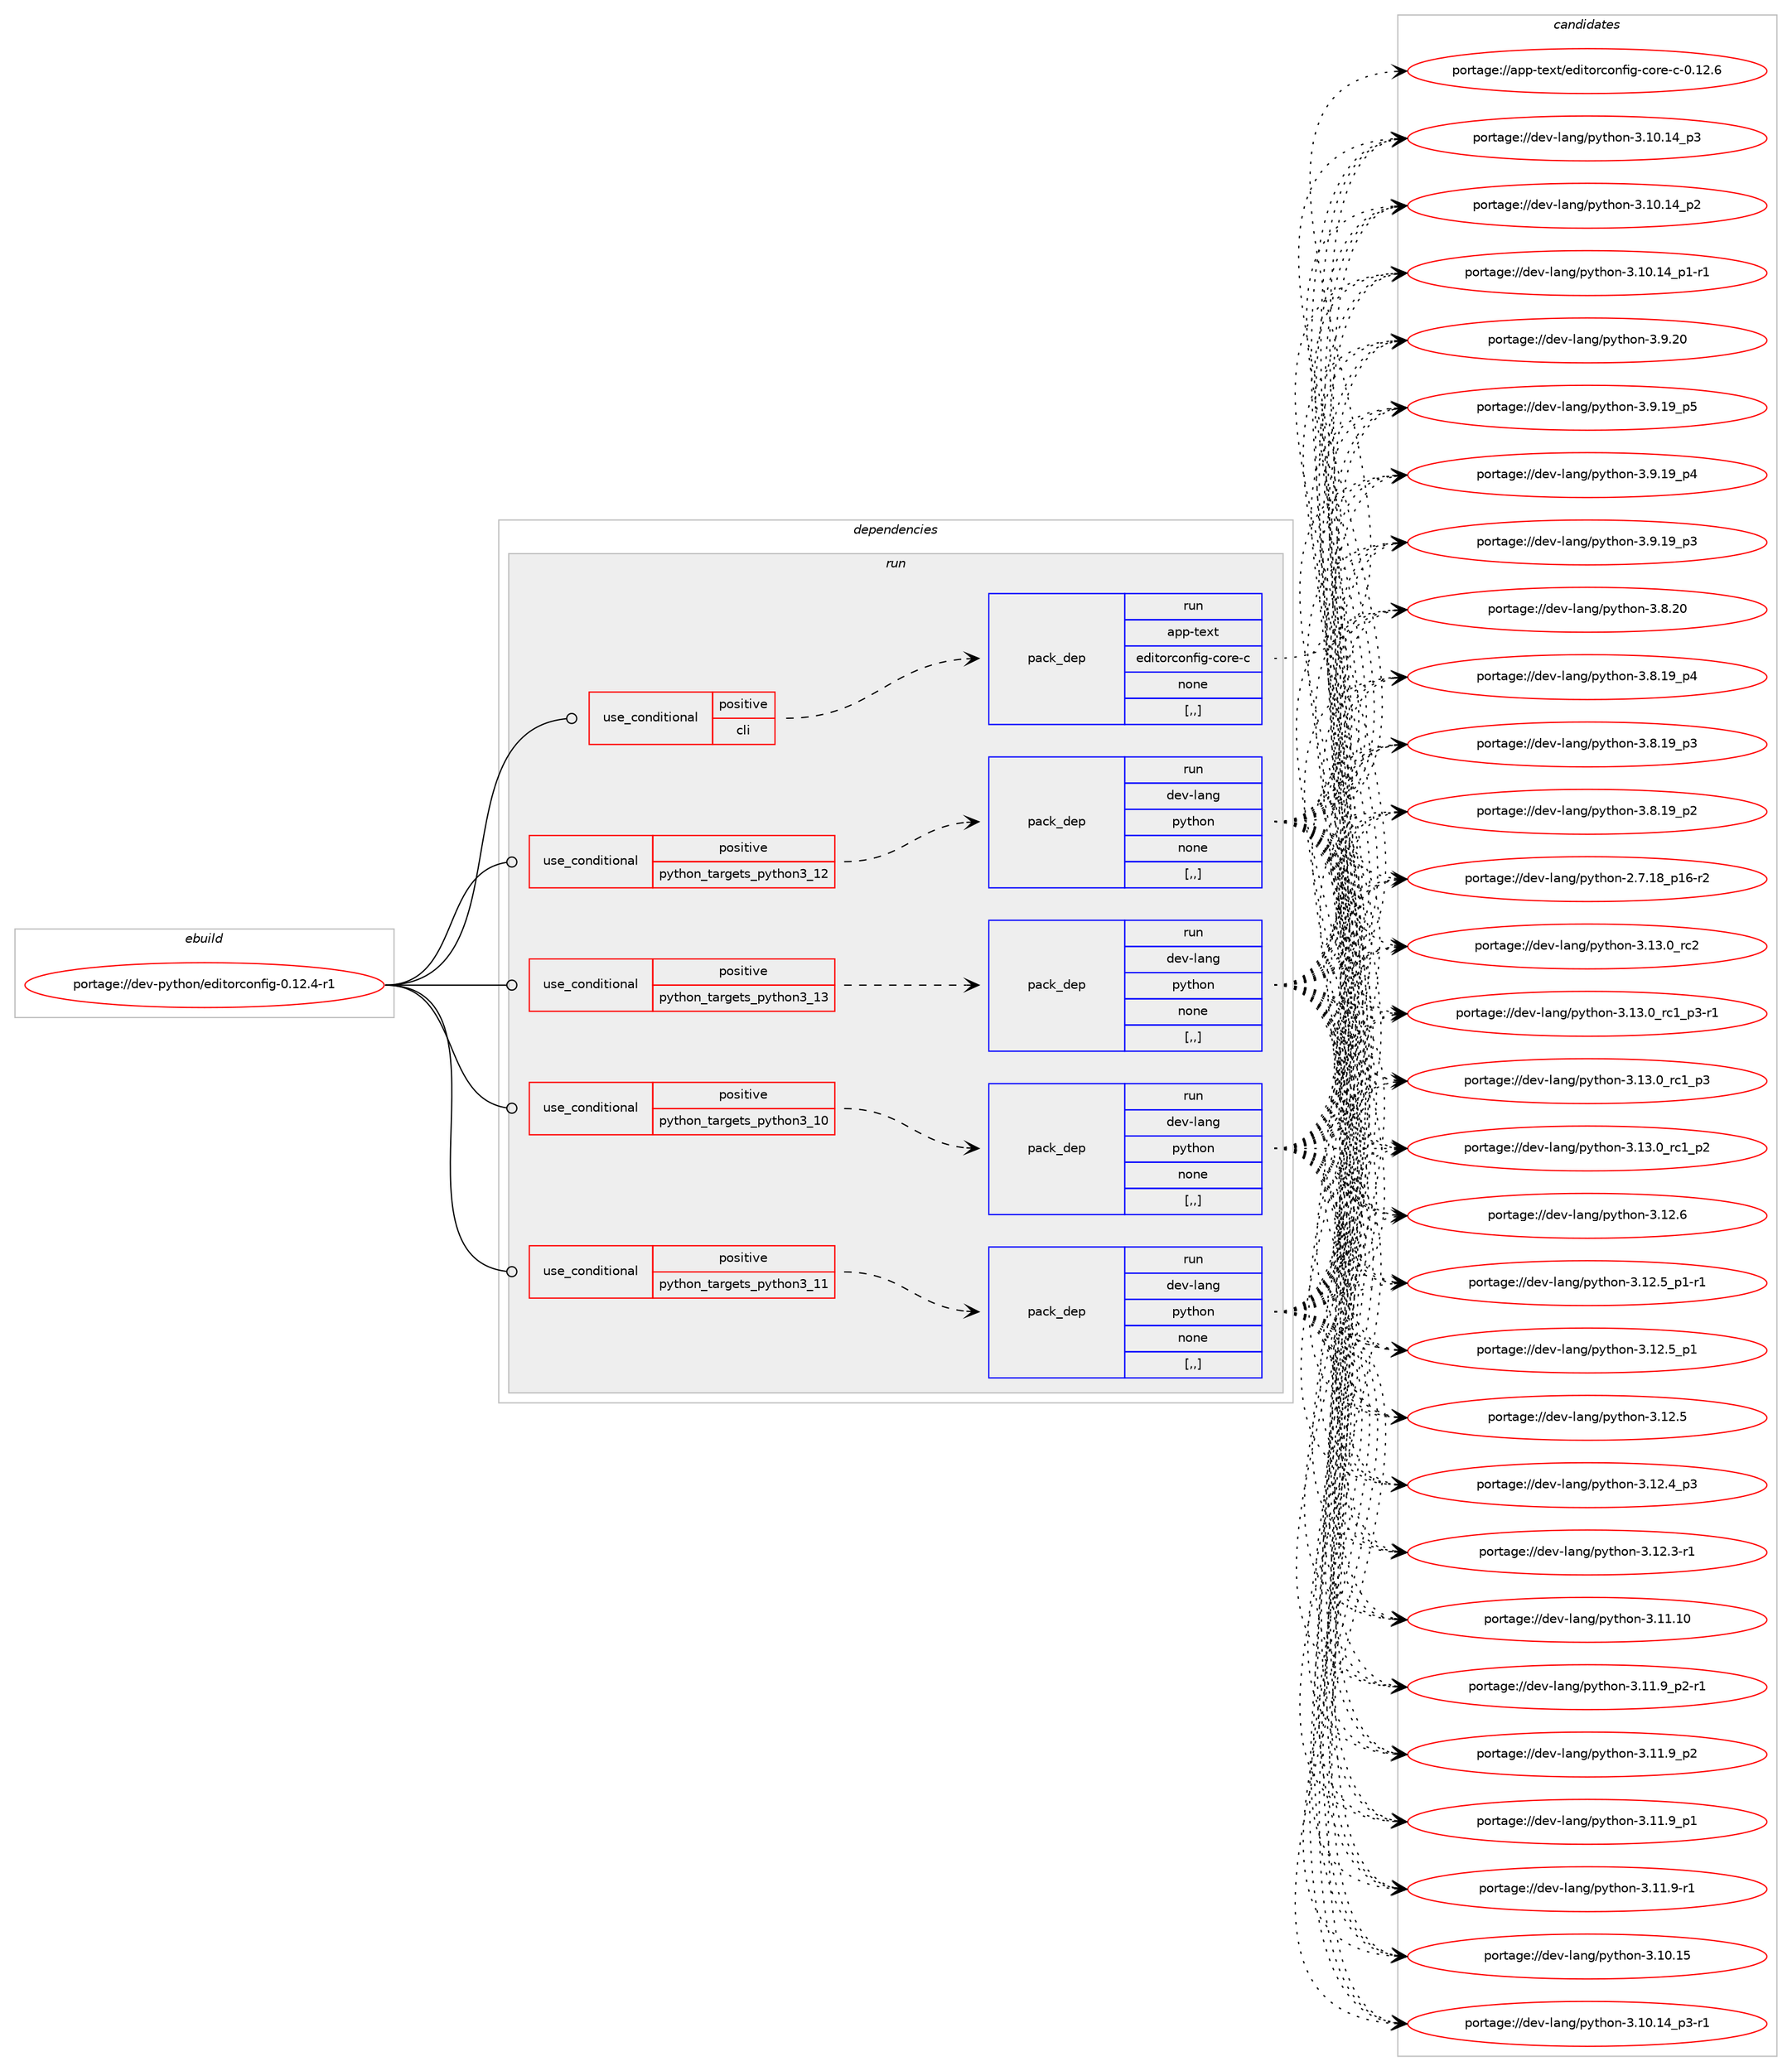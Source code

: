 digraph prolog {

# *************
# Graph options
# *************

newrank=true;
concentrate=true;
compound=true;
graph [rankdir=LR,fontname=Helvetica,fontsize=10,ranksep=1.5];#, ranksep=2.5, nodesep=0.2];
edge  [arrowhead=vee];
node  [fontname=Helvetica,fontsize=10];

# **********
# The ebuild
# **********

subgraph cluster_leftcol {
color=gray;
label=<<i>ebuild</i>>;
id [label="portage://dev-python/editorconfig-0.12.4-r1", color=red, width=4, href="../dev-python/editorconfig-0.12.4-r1.svg"];
}

# ****************
# The dependencies
# ****************

subgraph cluster_midcol {
color=gray;
label=<<i>dependencies</i>>;
subgraph cluster_compile {
fillcolor="#eeeeee";
style=filled;
label=<<i>compile</i>>;
}
subgraph cluster_compileandrun {
fillcolor="#eeeeee";
style=filled;
label=<<i>compile and run</i>>;
}
subgraph cluster_run {
fillcolor="#eeeeee";
style=filled;
label=<<i>run</i>>;
subgraph cond162852 {
dependency640101 [label=<<TABLE BORDER="0" CELLBORDER="1" CELLSPACING="0" CELLPADDING="4"><TR><TD ROWSPAN="3" CELLPADDING="10">use_conditional</TD></TR><TR><TD>positive</TD></TR><TR><TD>cli</TD></TR></TABLE>>, shape=none, color=red];
subgraph pack472431 {
dependency640102 [label=<<TABLE BORDER="0" CELLBORDER="1" CELLSPACING="0" CELLPADDING="4" WIDTH="220"><TR><TD ROWSPAN="6" CELLPADDING="30">pack_dep</TD></TR><TR><TD WIDTH="110">run</TD></TR><TR><TD>app-text</TD></TR><TR><TD>editorconfig-core-c</TD></TR><TR><TD>none</TD></TR><TR><TD>[,,]</TD></TR></TABLE>>, shape=none, color=blue];
}
dependency640101:e -> dependency640102:w [weight=20,style="dashed",arrowhead="vee"];
}
id:e -> dependency640101:w [weight=20,style="solid",arrowhead="odot"];
subgraph cond162853 {
dependency640103 [label=<<TABLE BORDER="0" CELLBORDER="1" CELLSPACING="0" CELLPADDING="4"><TR><TD ROWSPAN="3" CELLPADDING="10">use_conditional</TD></TR><TR><TD>positive</TD></TR><TR><TD>python_targets_python3_10</TD></TR></TABLE>>, shape=none, color=red];
subgraph pack472432 {
dependency640104 [label=<<TABLE BORDER="0" CELLBORDER="1" CELLSPACING="0" CELLPADDING="4" WIDTH="220"><TR><TD ROWSPAN="6" CELLPADDING="30">pack_dep</TD></TR><TR><TD WIDTH="110">run</TD></TR><TR><TD>dev-lang</TD></TR><TR><TD>python</TD></TR><TR><TD>none</TD></TR><TR><TD>[,,]</TD></TR></TABLE>>, shape=none, color=blue];
}
dependency640103:e -> dependency640104:w [weight=20,style="dashed",arrowhead="vee"];
}
id:e -> dependency640103:w [weight=20,style="solid",arrowhead="odot"];
subgraph cond162854 {
dependency640105 [label=<<TABLE BORDER="0" CELLBORDER="1" CELLSPACING="0" CELLPADDING="4"><TR><TD ROWSPAN="3" CELLPADDING="10">use_conditional</TD></TR><TR><TD>positive</TD></TR><TR><TD>python_targets_python3_11</TD></TR></TABLE>>, shape=none, color=red];
subgraph pack472433 {
dependency640106 [label=<<TABLE BORDER="0" CELLBORDER="1" CELLSPACING="0" CELLPADDING="4" WIDTH="220"><TR><TD ROWSPAN="6" CELLPADDING="30">pack_dep</TD></TR><TR><TD WIDTH="110">run</TD></TR><TR><TD>dev-lang</TD></TR><TR><TD>python</TD></TR><TR><TD>none</TD></TR><TR><TD>[,,]</TD></TR></TABLE>>, shape=none, color=blue];
}
dependency640105:e -> dependency640106:w [weight=20,style="dashed",arrowhead="vee"];
}
id:e -> dependency640105:w [weight=20,style="solid",arrowhead="odot"];
subgraph cond162855 {
dependency640107 [label=<<TABLE BORDER="0" CELLBORDER="1" CELLSPACING="0" CELLPADDING="4"><TR><TD ROWSPAN="3" CELLPADDING="10">use_conditional</TD></TR><TR><TD>positive</TD></TR><TR><TD>python_targets_python3_12</TD></TR></TABLE>>, shape=none, color=red];
subgraph pack472434 {
dependency640108 [label=<<TABLE BORDER="0" CELLBORDER="1" CELLSPACING="0" CELLPADDING="4" WIDTH="220"><TR><TD ROWSPAN="6" CELLPADDING="30">pack_dep</TD></TR><TR><TD WIDTH="110">run</TD></TR><TR><TD>dev-lang</TD></TR><TR><TD>python</TD></TR><TR><TD>none</TD></TR><TR><TD>[,,]</TD></TR></TABLE>>, shape=none, color=blue];
}
dependency640107:e -> dependency640108:w [weight=20,style="dashed",arrowhead="vee"];
}
id:e -> dependency640107:w [weight=20,style="solid",arrowhead="odot"];
subgraph cond162856 {
dependency640109 [label=<<TABLE BORDER="0" CELLBORDER="1" CELLSPACING="0" CELLPADDING="4"><TR><TD ROWSPAN="3" CELLPADDING="10">use_conditional</TD></TR><TR><TD>positive</TD></TR><TR><TD>python_targets_python3_13</TD></TR></TABLE>>, shape=none, color=red];
subgraph pack472435 {
dependency640110 [label=<<TABLE BORDER="0" CELLBORDER="1" CELLSPACING="0" CELLPADDING="4" WIDTH="220"><TR><TD ROWSPAN="6" CELLPADDING="30">pack_dep</TD></TR><TR><TD WIDTH="110">run</TD></TR><TR><TD>dev-lang</TD></TR><TR><TD>python</TD></TR><TR><TD>none</TD></TR><TR><TD>[,,]</TD></TR></TABLE>>, shape=none, color=blue];
}
dependency640109:e -> dependency640110:w [weight=20,style="dashed",arrowhead="vee"];
}
id:e -> dependency640109:w [weight=20,style="solid",arrowhead="odot"];
}
}

# **************
# The candidates
# **************

subgraph cluster_choices {
rank=same;
color=gray;
label=<<i>candidates</i>>;

subgraph choice472431 {
color=black;
nodesep=1;
choice971121124511610112011647101100105116111114991111101021051034599111114101459945484649504654 [label="portage://app-text/editorconfig-core-c-0.12.6", color=red, width=4,href="../app-text/editorconfig-core-c-0.12.6.svg"];
dependency640102:e -> choice971121124511610112011647101100105116111114991111101021051034599111114101459945484649504654:w [style=dotted,weight="100"];
}
subgraph choice472432 {
color=black;
nodesep=1;
choice10010111845108971101034711212111610411111045514649514648951149950 [label="portage://dev-lang/python-3.13.0_rc2", color=red, width=4,href="../dev-lang/python-3.13.0_rc2.svg"];
choice1001011184510897110103471121211161041111104551464951464895114994995112514511449 [label="portage://dev-lang/python-3.13.0_rc1_p3-r1", color=red, width=4,href="../dev-lang/python-3.13.0_rc1_p3-r1.svg"];
choice100101118451089711010347112121116104111110455146495146489511499499511251 [label="portage://dev-lang/python-3.13.0_rc1_p3", color=red, width=4,href="../dev-lang/python-3.13.0_rc1_p3.svg"];
choice100101118451089711010347112121116104111110455146495146489511499499511250 [label="portage://dev-lang/python-3.13.0_rc1_p2", color=red, width=4,href="../dev-lang/python-3.13.0_rc1_p2.svg"];
choice10010111845108971101034711212111610411111045514649504654 [label="portage://dev-lang/python-3.12.6", color=red, width=4,href="../dev-lang/python-3.12.6.svg"];
choice1001011184510897110103471121211161041111104551464950465395112494511449 [label="portage://dev-lang/python-3.12.5_p1-r1", color=red, width=4,href="../dev-lang/python-3.12.5_p1-r1.svg"];
choice100101118451089711010347112121116104111110455146495046539511249 [label="portage://dev-lang/python-3.12.5_p1", color=red, width=4,href="../dev-lang/python-3.12.5_p1.svg"];
choice10010111845108971101034711212111610411111045514649504653 [label="portage://dev-lang/python-3.12.5", color=red, width=4,href="../dev-lang/python-3.12.5.svg"];
choice100101118451089711010347112121116104111110455146495046529511251 [label="portage://dev-lang/python-3.12.4_p3", color=red, width=4,href="../dev-lang/python-3.12.4_p3.svg"];
choice100101118451089711010347112121116104111110455146495046514511449 [label="portage://dev-lang/python-3.12.3-r1", color=red, width=4,href="../dev-lang/python-3.12.3-r1.svg"];
choice1001011184510897110103471121211161041111104551464949464948 [label="portage://dev-lang/python-3.11.10", color=red, width=4,href="../dev-lang/python-3.11.10.svg"];
choice1001011184510897110103471121211161041111104551464949465795112504511449 [label="portage://dev-lang/python-3.11.9_p2-r1", color=red, width=4,href="../dev-lang/python-3.11.9_p2-r1.svg"];
choice100101118451089711010347112121116104111110455146494946579511250 [label="portage://dev-lang/python-3.11.9_p2", color=red, width=4,href="../dev-lang/python-3.11.9_p2.svg"];
choice100101118451089711010347112121116104111110455146494946579511249 [label="portage://dev-lang/python-3.11.9_p1", color=red, width=4,href="../dev-lang/python-3.11.9_p1.svg"];
choice100101118451089711010347112121116104111110455146494946574511449 [label="portage://dev-lang/python-3.11.9-r1", color=red, width=4,href="../dev-lang/python-3.11.9-r1.svg"];
choice1001011184510897110103471121211161041111104551464948464953 [label="portage://dev-lang/python-3.10.15", color=red, width=4,href="../dev-lang/python-3.10.15.svg"];
choice100101118451089711010347112121116104111110455146494846495295112514511449 [label="portage://dev-lang/python-3.10.14_p3-r1", color=red, width=4,href="../dev-lang/python-3.10.14_p3-r1.svg"];
choice10010111845108971101034711212111610411111045514649484649529511251 [label="portage://dev-lang/python-3.10.14_p3", color=red, width=4,href="../dev-lang/python-3.10.14_p3.svg"];
choice10010111845108971101034711212111610411111045514649484649529511250 [label="portage://dev-lang/python-3.10.14_p2", color=red, width=4,href="../dev-lang/python-3.10.14_p2.svg"];
choice100101118451089711010347112121116104111110455146494846495295112494511449 [label="portage://dev-lang/python-3.10.14_p1-r1", color=red, width=4,href="../dev-lang/python-3.10.14_p1-r1.svg"];
choice10010111845108971101034711212111610411111045514657465048 [label="portage://dev-lang/python-3.9.20", color=red, width=4,href="../dev-lang/python-3.9.20.svg"];
choice100101118451089711010347112121116104111110455146574649579511253 [label="portage://dev-lang/python-3.9.19_p5", color=red, width=4,href="../dev-lang/python-3.9.19_p5.svg"];
choice100101118451089711010347112121116104111110455146574649579511252 [label="portage://dev-lang/python-3.9.19_p4", color=red, width=4,href="../dev-lang/python-3.9.19_p4.svg"];
choice100101118451089711010347112121116104111110455146574649579511251 [label="portage://dev-lang/python-3.9.19_p3", color=red, width=4,href="../dev-lang/python-3.9.19_p3.svg"];
choice10010111845108971101034711212111610411111045514656465048 [label="portage://dev-lang/python-3.8.20", color=red, width=4,href="../dev-lang/python-3.8.20.svg"];
choice100101118451089711010347112121116104111110455146564649579511252 [label="portage://dev-lang/python-3.8.19_p4", color=red, width=4,href="../dev-lang/python-3.8.19_p4.svg"];
choice100101118451089711010347112121116104111110455146564649579511251 [label="portage://dev-lang/python-3.8.19_p3", color=red, width=4,href="../dev-lang/python-3.8.19_p3.svg"];
choice100101118451089711010347112121116104111110455146564649579511250 [label="portage://dev-lang/python-3.8.19_p2", color=red, width=4,href="../dev-lang/python-3.8.19_p2.svg"];
choice100101118451089711010347112121116104111110455046554649569511249544511450 [label="portage://dev-lang/python-2.7.18_p16-r2", color=red, width=4,href="../dev-lang/python-2.7.18_p16-r2.svg"];
dependency640104:e -> choice10010111845108971101034711212111610411111045514649514648951149950:w [style=dotted,weight="100"];
dependency640104:e -> choice1001011184510897110103471121211161041111104551464951464895114994995112514511449:w [style=dotted,weight="100"];
dependency640104:e -> choice100101118451089711010347112121116104111110455146495146489511499499511251:w [style=dotted,weight="100"];
dependency640104:e -> choice100101118451089711010347112121116104111110455146495146489511499499511250:w [style=dotted,weight="100"];
dependency640104:e -> choice10010111845108971101034711212111610411111045514649504654:w [style=dotted,weight="100"];
dependency640104:e -> choice1001011184510897110103471121211161041111104551464950465395112494511449:w [style=dotted,weight="100"];
dependency640104:e -> choice100101118451089711010347112121116104111110455146495046539511249:w [style=dotted,weight="100"];
dependency640104:e -> choice10010111845108971101034711212111610411111045514649504653:w [style=dotted,weight="100"];
dependency640104:e -> choice100101118451089711010347112121116104111110455146495046529511251:w [style=dotted,weight="100"];
dependency640104:e -> choice100101118451089711010347112121116104111110455146495046514511449:w [style=dotted,weight="100"];
dependency640104:e -> choice1001011184510897110103471121211161041111104551464949464948:w [style=dotted,weight="100"];
dependency640104:e -> choice1001011184510897110103471121211161041111104551464949465795112504511449:w [style=dotted,weight="100"];
dependency640104:e -> choice100101118451089711010347112121116104111110455146494946579511250:w [style=dotted,weight="100"];
dependency640104:e -> choice100101118451089711010347112121116104111110455146494946579511249:w [style=dotted,weight="100"];
dependency640104:e -> choice100101118451089711010347112121116104111110455146494946574511449:w [style=dotted,weight="100"];
dependency640104:e -> choice1001011184510897110103471121211161041111104551464948464953:w [style=dotted,weight="100"];
dependency640104:e -> choice100101118451089711010347112121116104111110455146494846495295112514511449:w [style=dotted,weight="100"];
dependency640104:e -> choice10010111845108971101034711212111610411111045514649484649529511251:w [style=dotted,weight="100"];
dependency640104:e -> choice10010111845108971101034711212111610411111045514649484649529511250:w [style=dotted,weight="100"];
dependency640104:e -> choice100101118451089711010347112121116104111110455146494846495295112494511449:w [style=dotted,weight="100"];
dependency640104:e -> choice10010111845108971101034711212111610411111045514657465048:w [style=dotted,weight="100"];
dependency640104:e -> choice100101118451089711010347112121116104111110455146574649579511253:w [style=dotted,weight="100"];
dependency640104:e -> choice100101118451089711010347112121116104111110455146574649579511252:w [style=dotted,weight="100"];
dependency640104:e -> choice100101118451089711010347112121116104111110455146574649579511251:w [style=dotted,weight="100"];
dependency640104:e -> choice10010111845108971101034711212111610411111045514656465048:w [style=dotted,weight="100"];
dependency640104:e -> choice100101118451089711010347112121116104111110455146564649579511252:w [style=dotted,weight="100"];
dependency640104:e -> choice100101118451089711010347112121116104111110455146564649579511251:w [style=dotted,weight="100"];
dependency640104:e -> choice100101118451089711010347112121116104111110455146564649579511250:w [style=dotted,weight="100"];
dependency640104:e -> choice100101118451089711010347112121116104111110455046554649569511249544511450:w [style=dotted,weight="100"];
}
subgraph choice472433 {
color=black;
nodesep=1;
choice10010111845108971101034711212111610411111045514649514648951149950 [label="portage://dev-lang/python-3.13.0_rc2", color=red, width=4,href="../dev-lang/python-3.13.0_rc2.svg"];
choice1001011184510897110103471121211161041111104551464951464895114994995112514511449 [label="portage://dev-lang/python-3.13.0_rc1_p3-r1", color=red, width=4,href="../dev-lang/python-3.13.0_rc1_p3-r1.svg"];
choice100101118451089711010347112121116104111110455146495146489511499499511251 [label="portage://dev-lang/python-3.13.0_rc1_p3", color=red, width=4,href="../dev-lang/python-3.13.0_rc1_p3.svg"];
choice100101118451089711010347112121116104111110455146495146489511499499511250 [label="portage://dev-lang/python-3.13.0_rc1_p2", color=red, width=4,href="../dev-lang/python-3.13.0_rc1_p2.svg"];
choice10010111845108971101034711212111610411111045514649504654 [label="portage://dev-lang/python-3.12.6", color=red, width=4,href="../dev-lang/python-3.12.6.svg"];
choice1001011184510897110103471121211161041111104551464950465395112494511449 [label="portage://dev-lang/python-3.12.5_p1-r1", color=red, width=4,href="../dev-lang/python-3.12.5_p1-r1.svg"];
choice100101118451089711010347112121116104111110455146495046539511249 [label="portage://dev-lang/python-3.12.5_p1", color=red, width=4,href="../dev-lang/python-3.12.5_p1.svg"];
choice10010111845108971101034711212111610411111045514649504653 [label="portage://dev-lang/python-3.12.5", color=red, width=4,href="../dev-lang/python-3.12.5.svg"];
choice100101118451089711010347112121116104111110455146495046529511251 [label="portage://dev-lang/python-3.12.4_p3", color=red, width=4,href="../dev-lang/python-3.12.4_p3.svg"];
choice100101118451089711010347112121116104111110455146495046514511449 [label="portage://dev-lang/python-3.12.3-r1", color=red, width=4,href="../dev-lang/python-3.12.3-r1.svg"];
choice1001011184510897110103471121211161041111104551464949464948 [label="portage://dev-lang/python-3.11.10", color=red, width=4,href="../dev-lang/python-3.11.10.svg"];
choice1001011184510897110103471121211161041111104551464949465795112504511449 [label="portage://dev-lang/python-3.11.9_p2-r1", color=red, width=4,href="../dev-lang/python-3.11.9_p2-r1.svg"];
choice100101118451089711010347112121116104111110455146494946579511250 [label="portage://dev-lang/python-3.11.9_p2", color=red, width=4,href="../dev-lang/python-3.11.9_p2.svg"];
choice100101118451089711010347112121116104111110455146494946579511249 [label="portage://dev-lang/python-3.11.9_p1", color=red, width=4,href="../dev-lang/python-3.11.9_p1.svg"];
choice100101118451089711010347112121116104111110455146494946574511449 [label="portage://dev-lang/python-3.11.9-r1", color=red, width=4,href="../dev-lang/python-3.11.9-r1.svg"];
choice1001011184510897110103471121211161041111104551464948464953 [label="portage://dev-lang/python-3.10.15", color=red, width=4,href="../dev-lang/python-3.10.15.svg"];
choice100101118451089711010347112121116104111110455146494846495295112514511449 [label="portage://dev-lang/python-3.10.14_p3-r1", color=red, width=4,href="../dev-lang/python-3.10.14_p3-r1.svg"];
choice10010111845108971101034711212111610411111045514649484649529511251 [label="portage://dev-lang/python-3.10.14_p3", color=red, width=4,href="../dev-lang/python-3.10.14_p3.svg"];
choice10010111845108971101034711212111610411111045514649484649529511250 [label="portage://dev-lang/python-3.10.14_p2", color=red, width=4,href="../dev-lang/python-3.10.14_p2.svg"];
choice100101118451089711010347112121116104111110455146494846495295112494511449 [label="portage://dev-lang/python-3.10.14_p1-r1", color=red, width=4,href="../dev-lang/python-3.10.14_p1-r1.svg"];
choice10010111845108971101034711212111610411111045514657465048 [label="portage://dev-lang/python-3.9.20", color=red, width=4,href="../dev-lang/python-3.9.20.svg"];
choice100101118451089711010347112121116104111110455146574649579511253 [label="portage://dev-lang/python-3.9.19_p5", color=red, width=4,href="../dev-lang/python-3.9.19_p5.svg"];
choice100101118451089711010347112121116104111110455146574649579511252 [label="portage://dev-lang/python-3.9.19_p4", color=red, width=4,href="../dev-lang/python-3.9.19_p4.svg"];
choice100101118451089711010347112121116104111110455146574649579511251 [label="portage://dev-lang/python-3.9.19_p3", color=red, width=4,href="../dev-lang/python-3.9.19_p3.svg"];
choice10010111845108971101034711212111610411111045514656465048 [label="portage://dev-lang/python-3.8.20", color=red, width=4,href="../dev-lang/python-3.8.20.svg"];
choice100101118451089711010347112121116104111110455146564649579511252 [label="portage://dev-lang/python-3.8.19_p4", color=red, width=4,href="../dev-lang/python-3.8.19_p4.svg"];
choice100101118451089711010347112121116104111110455146564649579511251 [label="portage://dev-lang/python-3.8.19_p3", color=red, width=4,href="../dev-lang/python-3.8.19_p3.svg"];
choice100101118451089711010347112121116104111110455146564649579511250 [label="portage://dev-lang/python-3.8.19_p2", color=red, width=4,href="../dev-lang/python-3.8.19_p2.svg"];
choice100101118451089711010347112121116104111110455046554649569511249544511450 [label="portage://dev-lang/python-2.7.18_p16-r2", color=red, width=4,href="../dev-lang/python-2.7.18_p16-r2.svg"];
dependency640106:e -> choice10010111845108971101034711212111610411111045514649514648951149950:w [style=dotted,weight="100"];
dependency640106:e -> choice1001011184510897110103471121211161041111104551464951464895114994995112514511449:w [style=dotted,weight="100"];
dependency640106:e -> choice100101118451089711010347112121116104111110455146495146489511499499511251:w [style=dotted,weight="100"];
dependency640106:e -> choice100101118451089711010347112121116104111110455146495146489511499499511250:w [style=dotted,weight="100"];
dependency640106:e -> choice10010111845108971101034711212111610411111045514649504654:w [style=dotted,weight="100"];
dependency640106:e -> choice1001011184510897110103471121211161041111104551464950465395112494511449:w [style=dotted,weight="100"];
dependency640106:e -> choice100101118451089711010347112121116104111110455146495046539511249:w [style=dotted,weight="100"];
dependency640106:e -> choice10010111845108971101034711212111610411111045514649504653:w [style=dotted,weight="100"];
dependency640106:e -> choice100101118451089711010347112121116104111110455146495046529511251:w [style=dotted,weight="100"];
dependency640106:e -> choice100101118451089711010347112121116104111110455146495046514511449:w [style=dotted,weight="100"];
dependency640106:e -> choice1001011184510897110103471121211161041111104551464949464948:w [style=dotted,weight="100"];
dependency640106:e -> choice1001011184510897110103471121211161041111104551464949465795112504511449:w [style=dotted,weight="100"];
dependency640106:e -> choice100101118451089711010347112121116104111110455146494946579511250:w [style=dotted,weight="100"];
dependency640106:e -> choice100101118451089711010347112121116104111110455146494946579511249:w [style=dotted,weight="100"];
dependency640106:e -> choice100101118451089711010347112121116104111110455146494946574511449:w [style=dotted,weight="100"];
dependency640106:e -> choice1001011184510897110103471121211161041111104551464948464953:w [style=dotted,weight="100"];
dependency640106:e -> choice100101118451089711010347112121116104111110455146494846495295112514511449:w [style=dotted,weight="100"];
dependency640106:e -> choice10010111845108971101034711212111610411111045514649484649529511251:w [style=dotted,weight="100"];
dependency640106:e -> choice10010111845108971101034711212111610411111045514649484649529511250:w [style=dotted,weight="100"];
dependency640106:e -> choice100101118451089711010347112121116104111110455146494846495295112494511449:w [style=dotted,weight="100"];
dependency640106:e -> choice10010111845108971101034711212111610411111045514657465048:w [style=dotted,weight="100"];
dependency640106:e -> choice100101118451089711010347112121116104111110455146574649579511253:w [style=dotted,weight="100"];
dependency640106:e -> choice100101118451089711010347112121116104111110455146574649579511252:w [style=dotted,weight="100"];
dependency640106:e -> choice100101118451089711010347112121116104111110455146574649579511251:w [style=dotted,weight="100"];
dependency640106:e -> choice10010111845108971101034711212111610411111045514656465048:w [style=dotted,weight="100"];
dependency640106:e -> choice100101118451089711010347112121116104111110455146564649579511252:w [style=dotted,weight="100"];
dependency640106:e -> choice100101118451089711010347112121116104111110455146564649579511251:w [style=dotted,weight="100"];
dependency640106:e -> choice100101118451089711010347112121116104111110455146564649579511250:w [style=dotted,weight="100"];
dependency640106:e -> choice100101118451089711010347112121116104111110455046554649569511249544511450:w [style=dotted,weight="100"];
}
subgraph choice472434 {
color=black;
nodesep=1;
choice10010111845108971101034711212111610411111045514649514648951149950 [label="portage://dev-lang/python-3.13.0_rc2", color=red, width=4,href="../dev-lang/python-3.13.0_rc2.svg"];
choice1001011184510897110103471121211161041111104551464951464895114994995112514511449 [label="portage://dev-lang/python-3.13.0_rc1_p3-r1", color=red, width=4,href="../dev-lang/python-3.13.0_rc1_p3-r1.svg"];
choice100101118451089711010347112121116104111110455146495146489511499499511251 [label="portage://dev-lang/python-3.13.0_rc1_p3", color=red, width=4,href="../dev-lang/python-3.13.0_rc1_p3.svg"];
choice100101118451089711010347112121116104111110455146495146489511499499511250 [label="portage://dev-lang/python-3.13.0_rc1_p2", color=red, width=4,href="../dev-lang/python-3.13.0_rc1_p2.svg"];
choice10010111845108971101034711212111610411111045514649504654 [label="portage://dev-lang/python-3.12.6", color=red, width=4,href="../dev-lang/python-3.12.6.svg"];
choice1001011184510897110103471121211161041111104551464950465395112494511449 [label="portage://dev-lang/python-3.12.5_p1-r1", color=red, width=4,href="../dev-lang/python-3.12.5_p1-r1.svg"];
choice100101118451089711010347112121116104111110455146495046539511249 [label="portage://dev-lang/python-3.12.5_p1", color=red, width=4,href="../dev-lang/python-3.12.5_p1.svg"];
choice10010111845108971101034711212111610411111045514649504653 [label="portage://dev-lang/python-3.12.5", color=red, width=4,href="../dev-lang/python-3.12.5.svg"];
choice100101118451089711010347112121116104111110455146495046529511251 [label="portage://dev-lang/python-3.12.4_p3", color=red, width=4,href="../dev-lang/python-3.12.4_p3.svg"];
choice100101118451089711010347112121116104111110455146495046514511449 [label="portage://dev-lang/python-3.12.3-r1", color=red, width=4,href="../dev-lang/python-3.12.3-r1.svg"];
choice1001011184510897110103471121211161041111104551464949464948 [label="portage://dev-lang/python-3.11.10", color=red, width=4,href="../dev-lang/python-3.11.10.svg"];
choice1001011184510897110103471121211161041111104551464949465795112504511449 [label="portage://dev-lang/python-3.11.9_p2-r1", color=red, width=4,href="../dev-lang/python-3.11.9_p2-r1.svg"];
choice100101118451089711010347112121116104111110455146494946579511250 [label="portage://dev-lang/python-3.11.9_p2", color=red, width=4,href="../dev-lang/python-3.11.9_p2.svg"];
choice100101118451089711010347112121116104111110455146494946579511249 [label="portage://dev-lang/python-3.11.9_p1", color=red, width=4,href="../dev-lang/python-3.11.9_p1.svg"];
choice100101118451089711010347112121116104111110455146494946574511449 [label="portage://dev-lang/python-3.11.9-r1", color=red, width=4,href="../dev-lang/python-3.11.9-r1.svg"];
choice1001011184510897110103471121211161041111104551464948464953 [label="portage://dev-lang/python-3.10.15", color=red, width=4,href="../dev-lang/python-3.10.15.svg"];
choice100101118451089711010347112121116104111110455146494846495295112514511449 [label="portage://dev-lang/python-3.10.14_p3-r1", color=red, width=4,href="../dev-lang/python-3.10.14_p3-r1.svg"];
choice10010111845108971101034711212111610411111045514649484649529511251 [label="portage://dev-lang/python-3.10.14_p3", color=red, width=4,href="../dev-lang/python-3.10.14_p3.svg"];
choice10010111845108971101034711212111610411111045514649484649529511250 [label="portage://dev-lang/python-3.10.14_p2", color=red, width=4,href="../dev-lang/python-3.10.14_p2.svg"];
choice100101118451089711010347112121116104111110455146494846495295112494511449 [label="portage://dev-lang/python-3.10.14_p1-r1", color=red, width=4,href="../dev-lang/python-3.10.14_p1-r1.svg"];
choice10010111845108971101034711212111610411111045514657465048 [label="portage://dev-lang/python-3.9.20", color=red, width=4,href="../dev-lang/python-3.9.20.svg"];
choice100101118451089711010347112121116104111110455146574649579511253 [label="portage://dev-lang/python-3.9.19_p5", color=red, width=4,href="../dev-lang/python-3.9.19_p5.svg"];
choice100101118451089711010347112121116104111110455146574649579511252 [label="portage://dev-lang/python-3.9.19_p4", color=red, width=4,href="../dev-lang/python-3.9.19_p4.svg"];
choice100101118451089711010347112121116104111110455146574649579511251 [label="portage://dev-lang/python-3.9.19_p3", color=red, width=4,href="../dev-lang/python-3.9.19_p3.svg"];
choice10010111845108971101034711212111610411111045514656465048 [label="portage://dev-lang/python-3.8.20", color=red, width=4,href="../dev-lang/python-3.8.20.svg"];
choice100101118451089711010347112121116104111110455146564649579511252 [label="portage://dev-lang/python-3.8.19_p4", color=red, width=4,href="../dev-lang/python-3.8.19_p4.svg"];
choice100101118451089711010347112121116104111110455146564649579511251 [label="portage://dev-lang/python-3.8.19_p3", color=red, width=4,href="../dev-lang/python-3.8.19_p3.svg"];
choice100101118451089711010347112121116104111110455146564649579511250 [label="portage://dev-lang/python-3.8.19_p2", color=red, width=4,href="../dev-lang/python-3.8.19_p2.svg"];
choice100101118451089711010347112121116104111110455046554649569511249544511450 [label="portage://dev-lang/python-2.7.18_p16-r2", color=red, width=4,href="../dev-lang/python-2.7.18_p16-r2.svg"];
dependency640108:e -> choice10010111845108971101034711212111610411111045514649514648951149950:w [style=dotted,weight="100"];
dependency640108:e -> choice1001011184510897110103471121211161041111104551464951464895114994995112514511449:w [style=dotted,weight="100"];
dependency640108:e -> choice100101118451089711010347112121116104111110455146495146489511499499511251:w [style=dotted,weight="100"];
dependency640108:e -> choice100101118451089711010347112121116104111110455146495146489511499499511250:w [style=dotted,weight="100"];
dependency640108:e -> choice10010111845108971101034711212111610411111045514649504654:w [style=dotted,weight="100"];
dependency640108:e -> choice1001011184510897110103471121211161041111104551464950465395112494511449:w [style=dotted,weight="100"];
dependency640108:e -> choice100101118451089711010347112121116104111110455146495046539511249:w [style=dotted,weight="100"];
dependency640108:e -> choice10010111845108971101034711212111610411111045514649504653:w [style=dotted,weight="100"];
dependency640108:e -> choice100101118451089711010347112121116104111110455146495046529511251:w [style=dotted,weight="100"];
dependency640108:e -> choice100101118451089711010347112121116104111110455146495046514511449:w [style=dotted,weight="100"];
dependency640108:e -> choice1001011184510897110103471121211161041111104551464949464948:w [style=dotted,weight="100"];
dependency640108:e -> choice1001011184510897110103471121211161041111104551464949465795112504511449:w [style=dotted,weight="100"];
dependency640108:e -> choice100101118451089711010347112121116104111110455146494946579511250:w [style=dotted,weight="100"];
dependency640108:e -> choice100101118451089711010347112121116104111110455146494946579511249:w [style=dotted,weight="100"];
dependency640108:e -> choice100101118451089711010347112121116104111110455146494946574511449:w [style=dotted,weight="100"];
dependency640108:e -> choice1001011184510897110103471121211161041111104551464948464953:w [style=dotted,weight="100"];
dependency640108:e -> choice100101118451089711010347112121116104111110455146494846495295112514511449:w [style=dotted,weight="100"];
dependency640108:e -> choice10010111845108971101034711212111610411111045514649484649529511251:w [style=dotted,weight="100"];
dependency640108:e -> choice10010111845108971101034711212111610411111045514649484649529511250:w [style=dotted,weight="100"];
dependency640108:e -> choice100101118451089711010347112121116104111110455146494846495295112494511449:w [style=dotted,weight="100"];
dependency640108:e -> choice10010111845108971101034711212111610411111045514657465048:w [style=dotted,weight="100"];
dependency640108:e -> choice100101118451089711010347112121116104111110455146574649579511253:w [style=dotted,weight="100"];
dependency640108:e -> choice100101118451089711010347112121116104111110455146574649579511252:w [style=dotted,weight="100"];
dependency640108:e -> choice100101118451089711010347112121116104111110455146574649579511251:w [style=dotted,weight="100"];
dependency640108:e -> choice10010111845108971101034711212111610411111045514656465048:w [style=dotted,weight="100"];
dependency640108:e -> choice100101118451089711010347112121116104111110455146564649579511252:w [style=dotted,weight="100"];
dependency640108:e -> choice100101118451089711010347112121116104111110455146564649579511251:w [style=dotted,weight="100"];
dependency640108:e -> choice100101118451089711010347112121116104111110455146564649579511250:w [style=dotted,weight="100"];
dependency640108:e -> choice100101118451089711010347112121116104111110455046554649569511249544511450:w [style=dotted,weight="100"];
}
subgraph choice472435 {
color=black;
nodesep=1;
choice10010111845108971101034711212111610411111045514649514648951149950 [label="portage://dev-lang/python-3.13.0_rc2", color=red, width=4,href="../dev-lang/python-3.13.0_rc2.svg"];
choice1001011184510897110103471121211161041111104551464951464895114994995112514511449 [label="portage://dev-lang/python-3.13.0_rc1_p3-r1", color=red, width=4,href="../dev-lang/python-3.13.0_rc1_p3-r1.svg"];
choice100101118451089711010347112121116104111110455146495146489511499499511251 [label="portage://dev-lang/python-3.13.0_rc1_p3", color=red, width=4,href="../dev-lang/python-3.13.0_rc1_p3.svg"];
choice100101118451089711010347112121116104111110455146495146489511499499511250 [label="portage://dev-lang/python-3.13.0_rc1_p2", color=red, width=4,href="../dev-lang/python-3.13.0_rc1_p2.svg"];
choice10010111845108971101034711212111610411111045514649504654 [label="portage://dev-lang/python-3.12.6", color=red, width=4,href="../dev-lang/python-3.12.6.svg"];
choice1001011184510897110103471121211161041111104551464950465395112494511449 [label="portage://dev-lang/python-3.12.5_p1-r1", color=red, width=4,href="../dev-lang/python-3.12.5_p1-r1.svg"];
choice100101118451089711010347112121116104111110455146495046539511249 [label="portage://dev-lang/python-3.12.5_p1", color=red, width=4,href="../dev-lang/python-3.12.5_p1.svg"];
choice10010111845108971101034711212111610411111045514649504653 [label="portage://dev-lang/python-3.12.5", color=red, width=4,href="../dev-lang/python-3.12.5.svg"];
choice100101118451089711010347112121116104111110455146495046529511251 [label="portage://dev-lang/python-3.12.4_p3", color=red, width=4,href="../dev-lang/python-3.12.4_p3.svg"];
choice100101118451089711010347112121116104111110455146495046514511449 [label="portage://dev-lang/python-3.12.3-r1", color=red, width=4,href="../dev-lang/python-3.12.3-r1.svg"];
choice1001011184510897110103471121211161041111104551464949464948 [label="portage://dev-lang/python-3.11.10", color=red, width=4,href="../dev-lang/python-3.11.10.svg"];
choice1001011184510897110103471121211161041111104551464949465795112504511449 [label="portage://dev-lang/python-3.11.9_p2-r1", color=red, width=4,href="../dev-lang/python-3.11.9_p2-r1.svg"];
choice100101118451089711010347112121116104111110455146494946579511250 [label="portage://dev-lang/python-3.11.9_p2", color=red, width=4,href="../dev-lang/python-3.11.9_p2.svg"];
choice100101118451089711010347112121116104111110455146494946579511249 [label="portage://dev-lang/python-3.11.9_p1", color=red, width=4,href="../dev-lang/python-3.11.9_p1.svg"];
choice100101118451089711010347112121116104111110455146494946574511449 [label="portage://dev-lang/python-3.11.9-r1", color=red, width=4,href="../dev-lang/python-3.11.9-r1.svg"];
choice1001011184510897110103471121211161041111104551464948464953 [label="portage://dev-lang/python-3.10.15", color=red, width=4,href="../dev-lang/python-3.10.15.svg"];
choice100101118451089711010347112121116104111110455146494846495295112514511449 [label="portage://dev-lang/python-3.10.14_p3-r1", color=red, width=4,href="../dev-lang/python-3.10.14_p3-r1.svg"];
choice10010111845108971101034711212111610411111045514649484649529511251 [label="portage://dev-lang/python-3.10.14_p3", color=red, width=4,href="../dev-lang/python-3.10.14_p3.svg"];
choice10010111845108971101034711212111610411111045514649484649529511250 [label="portage://dev-lang/python-3.10.14_p2", color=red, width=4,href="../dev-lang/python-3.10.14_p2.svg"];
choice100101118451089711010347112121116104111110455146494846495295112494511449 [label="portage://dev-lang/python-3.10.14_p1-r1", color=red, width=4,href="../dev-lang/python-3.10.14_p1-r1.svg"];
choice10010111845108971101034711212111610411111045514657465048 [label="portage://dev-lang/python-3.9.20", color=red, width=4,href="../dev-lang/python-3.9.20.svg"];
choice100101118451089711010347112121116104111110455146574649579511253 [label="portage://dev-lang/python-3.9.19_p5", color=red, width=4,href="../dev-lang/python-3.9.19_p5.svg"];
choice100101118451089711010347112121116104111110455146574649579511252 [label="portage://dev-lang/python-3.9.19_p4", color=red, width=4,href="../dev-lang/python-3.9.19_p4.svg"];
choice100101118451089711010347112121116104111110455146574649579511251 [label="portage://dev-lang/python-3.9.19_p3", color=red, width=4,href="../dev-lang/python-3.9.19_p3.svg"];
choice10010111845108971101034711212111610411111045514656465048 [label="portage://dev-lang/python-3.8.20", color=red, width=4,href="../dev-lang/python-3.8.20.svg"];
choice100101118451089711010347112121116104111110455146564649579511252 [label="portage://dev-lang/python-3.8.19_p4", color=red, width=4,href="../dev-lang/python-3.8.19_p4.svg"];
choice100101118451089711010347112121116104111110455146564649579511251 [label="portage://dev-lang/python-3.8.19_p3", color=red, width=4,href="../dev-lang/python-3.8.19_p3.svg"];
choice100101118451089711010347112121116104111110455146564649579511250 [label="portage://dev-lang/python-3.8.19_p2", color=red, width=4,href="../dev-lang/python-3.8.19_p2.svg"];
choice100101118451089711010347112121116104111110455046554649569511249544511450 [label="portage://dev-lang/python-2.7.18_p16-r2", color=red, width=4,href="../dev-lang/python-2.7.18_p16-r2.svg"];
dependency640110:e -> choice10010111845108971101034711212111610411111045514649514648951149950:w [style=dotted,weight="100"];
dependency640110:e -> choice1001011184510897110103471121211161041111104551464951464895114994995112514511449:w [style=dotted,weight="100"];
dependency640110:e -> choice100101118451089711010347112121116104111110455146495146489511499499511251:w [style=dotted,weight="100"];
dependency640110:e -> choice100101118451089711010347112121116104111110455146495146489511499499511250:w [style=dotted,weight="100"];
dependency640110:e -> choice10010111845108971101034711212111610411111045514649504654:w [style=dotted,weight="100"];
dependency640110:e -> choice1001011184510897110103471121211161041111104551464950465395112494511449:w [style=dotted,weight="100"];
dependency640110:e -> choice100101118451089711010347112121116104111110455146495046539511249:w [style=dotted,weight="100"];
dependency640110:e -> choice10010111845108971101034711212111610411111045514649504653:w [style=dotted,weight="100"];
dependency640110:e -> choice100101118451089711010347112121116104111110455146495046529511251:w [style=dotted,weight="100"];
dependency640110:e -> choice100101118451089711010347112121116104111110455146495046514511449:w [style=dotted,weight="100"];
dependency640110:e -> choice1001011184510897110103471121211161041111104551464949464948:w [style=dotted,weight="100"];
dependency640110:e -> choice1001011184510897110103471121211161041111104551464949465795112504511449:w [style=dotted,weight="100"];
dependency640110:e -> choice100101118451089711010347112121116104111110455146494946579511250:w [style=dotted,weight="100"];
dependency640110:e -> choice100101118451089711010347112121116104111110455146494946579511249:w [style=dotted,weight="100"];
dependency640110:e -> choice100101118451089711010347112121116104111110455146494946574511449:w [style=dotted,weight="100"];
dependency640110:e -> choice1001011184510897110103471121211161041111104551464948464953:w [style=dotted,weight="100"];
dependency640110:e -> choice100101118451089711010347112121116104111110455146494846495295112514511449:w [style=dotted,weight="100"];
dependency640110:e -> choice10010111845108971101034711212111610411111045514649484649529511251:w [style=dotted,weight="100"];
dependency640110:e -> choice10010111845108971101034711212111610411111045514649484649529511250:w [style=dotted,weight="100"];
dependency640110:e -> choice100101118451089711010347112121116104111110455146494846495295112494511449:w [style=dotted,weight="100"];
dependency640110:e -> choice10010111845108971101034711212111610411111045514657465048:w [style=dotted,weight="100"];
dependency640110:e -> choice100101118451089711010347112121116104111110455146574649579511253:w [style=dotted,weight="100"];
dependency640110:e -> choice100101118451089711010347112121116104111110455146574649579511252:w [style=dotted,weight="100"];
dependency640110:e -> choice100101118451089711010347112121116104111110455146574649579511251:w [style=dotted,weight="100"];
dependency640110:e -> choice10010111845108971101034711212111610411111045514656465048:w [style=dotted,weight="100"];
dependency640110:e -> choice100101118451089711010347112121116104111110455146564649579511252:w [style=dotted,weight="100"];
dependency640110:e -> choice100101118451089711010347112121116104111110455146564649579511251:w [style=dotted,weight="100"];
dependency640110:e -> choice100101118451089711010347112121116104111110455146564649579511250:w [style=dotted,weight="100"];
dependency640110:e -> choice100101118451089711010347112121116104111110455046554649569511249544511450:w [style=dotted,weight="100"];
}
}

}

